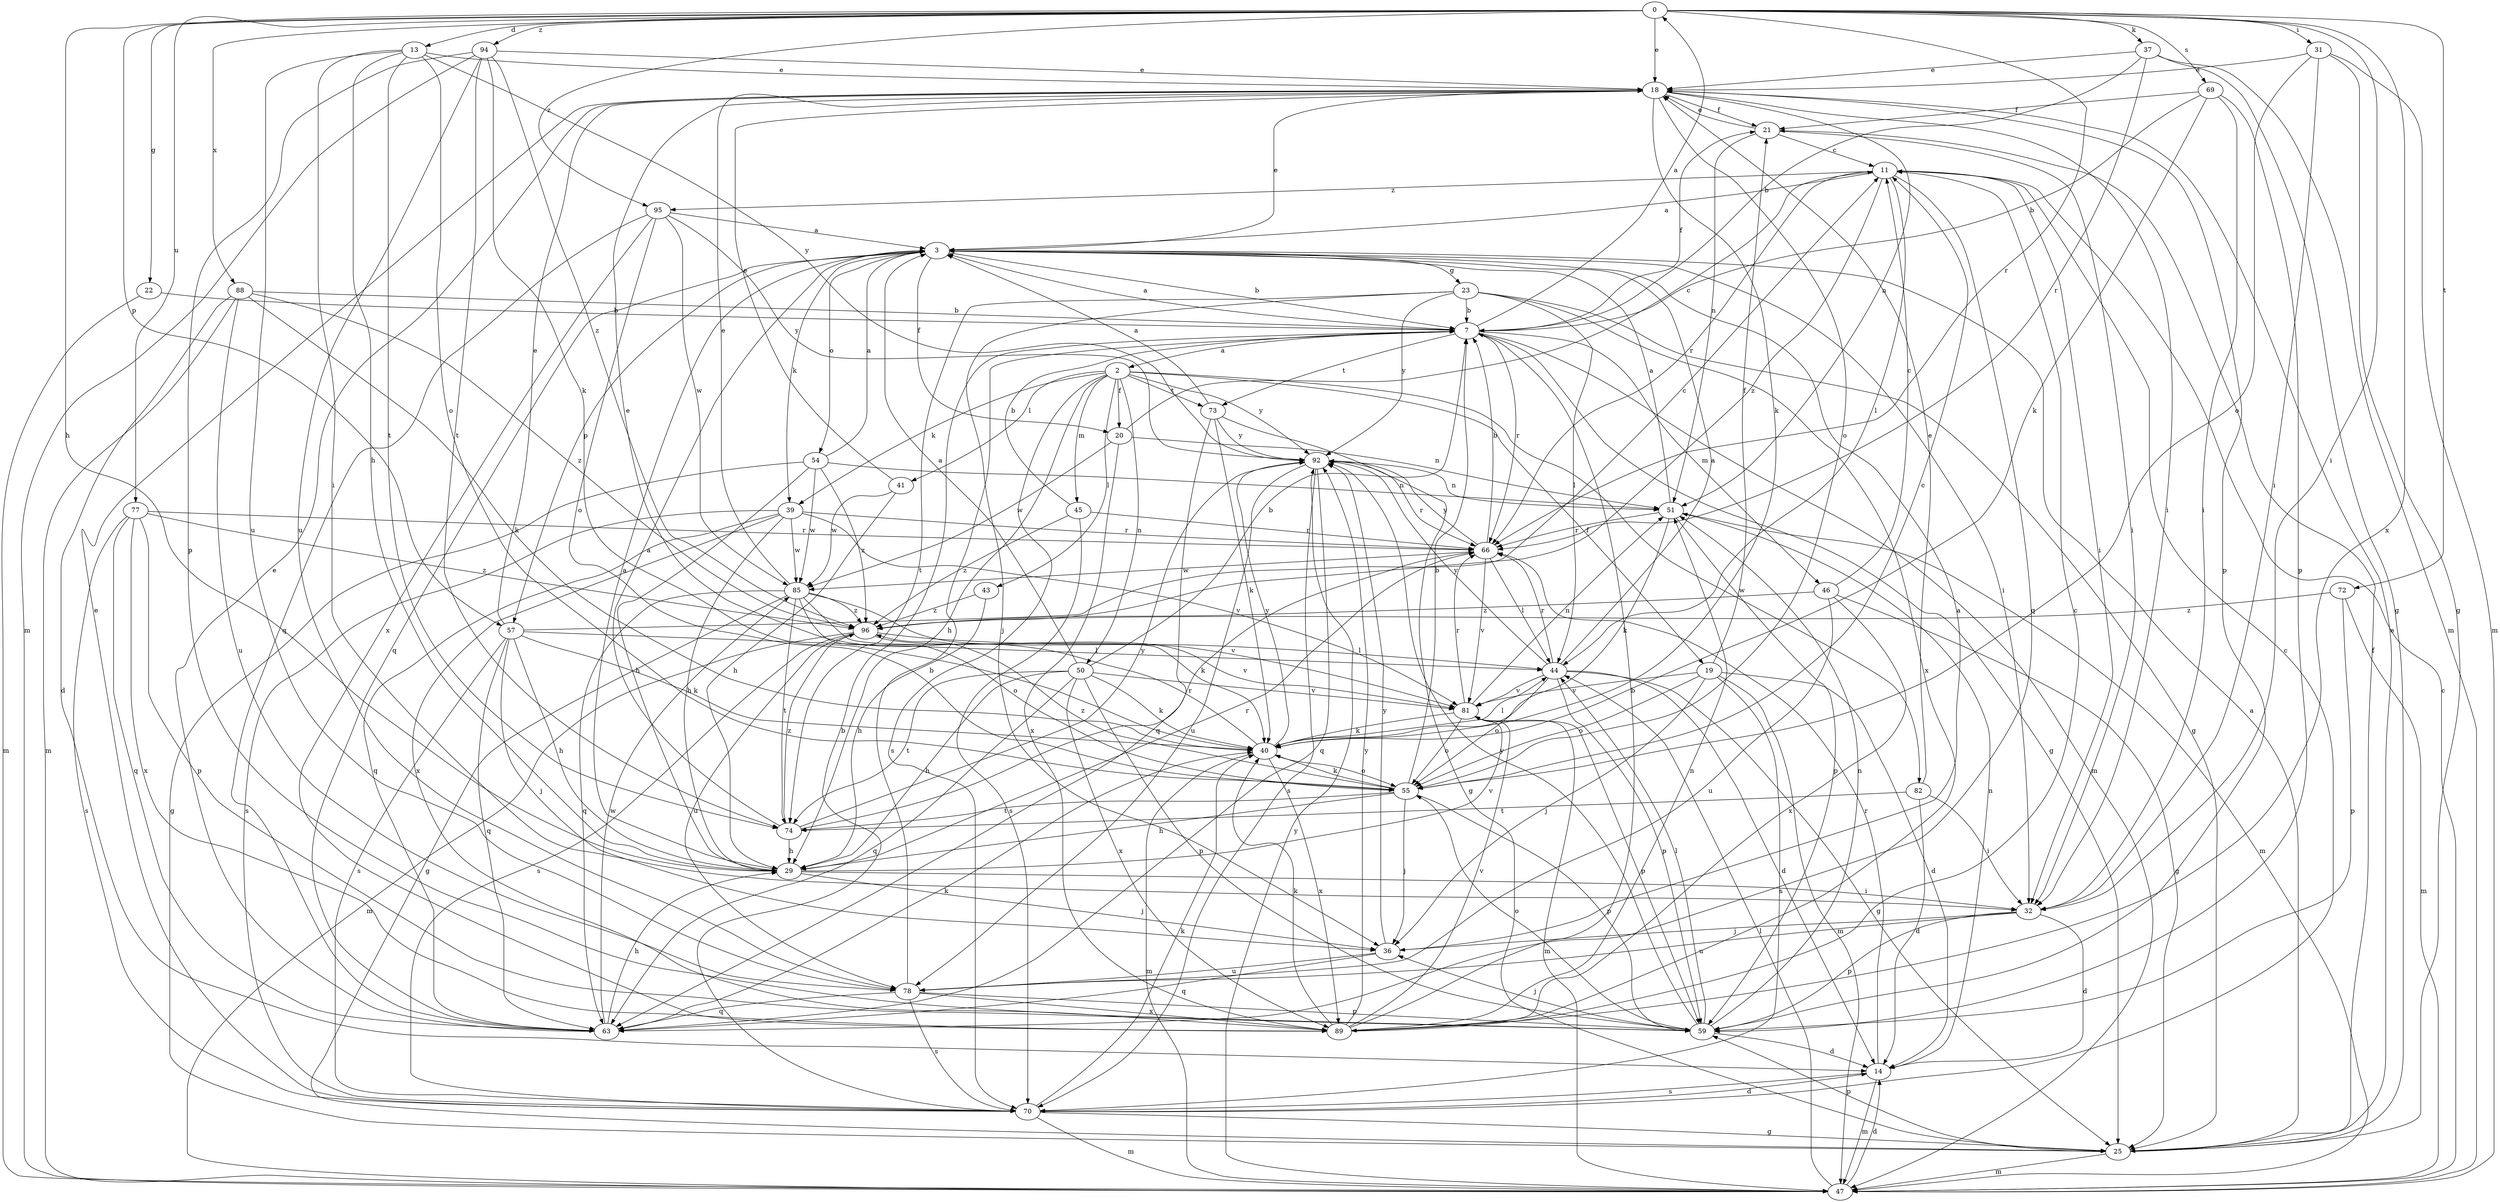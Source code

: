 strict digraph  {
0;
2;
3;
7;
11;
13;
14;
18;
19;
20;
21;
22;
23;
25;
29;
31;
32;
36;
37;
39;
40;
41;
43;
44;
45;
46;
47;
50;
51;
54;
55;
57;
59;
63;
66;
69;
70;
72;
73;
74;
77;
78;
81;
82;
85;
88;
89;
92;
94;
95;
96;
0 -> 13  [label=d];
0 -> 18  [label=e];
0 -> 22  [label=g];
0 -> 29  [label=h];
0 -> 31  [label=i];
0 -> 32  [label=i];
0 -> 37  [label=k];
0 -> 57  [label=p];
0 -> 66  [label=r];
0 -> 69  [label=s];
0 -> 72  [label=t];
0 -> 77  [label=u];
0 -> 88  [label=x];
0 -> 89  [label=x];
0 -> 94  [label=z];
0 -> 95  [label=z];
2 -> 19  [label=f];
2 -> 20  [label=f];
2 -> 29  [label=h];
2 -> 39  [label=k];
2 -> 41  [label=l];
2 -> 43  [label=l];
2 -> 45  [label=m];
2 -> 50  [label=n];
2 -> 70  [label=s];
2 -> 73  [label=t];
2 -> 82  [label=w];
2 -> 92  [label=y];
3 -> 7  [label=b];
3 -> 18  [label=e];
3 -> 20  [label=f];
3 -> 23  [label=g];
3 -> 32  [label=i];
3 -> 39  [label=k];
3 -> 54  [label=o];
3 -> 57  [label=p];
3 -> 63  [label=q];
7 -> 0  [label=a];
7 -> 2  [label=a];
7 -> 3  [label=a];
7 -> 21  [label=f];
7 -> 25  [label=g];
7 -> 46  [label=m];
7 -> 47  [label=m];
7 -> 66  [label=r];
7 -> 73  [label=t];
11 -> 3  [label=a];
11 -> 32  [label=i];
11 -> 44  [label=l];
11 -> 63  [label=q];
11 -> 66  [label=r];
11 -> 95  [label=z];
11 -> 96  [label=z];
13 -> 18  [label=e];
13 -> 29  [label=h];
13 -> 32  [label=i];
13 -> 55  [label=o];
13 -> 74  [label=t];
13 -> 78  [label=u];
13 -> 92  [label=y];
14 -> 47  [label=m];
14 -> 51  [label=n];
14 -> 66  [label=r];
14 -> 70  [label=s];
18 -> 21  [label=f];
18 -> 32  [label=i];
18 -> 40  [label=k];
18 -> 51  [label=n];
18 -> 55  [label=o];
18 -> 59  [label=p];
19 -> 14  [label=d];
19 -> 21  [label=f];
19 -> 36  [label=j];
19 -> 47  [label=m];
19 -> 55  [label=o];
19 -> 70  [label=s];
19 -> 81  [label=v];
20 -> 11  [label=c];
20 -> 51  [label=n];
20 -> 85  [label=w];
20 -> 89  [label=x];
21 -> 11  [label=c];
21 -> 18  [label=e];
21 -> 32  [label=i];
21 -> 51  [label=n];
22 -> 7  [label=b];
22 -> 47  [label=m];
23 -> 7  [label=b];
23 -> 25  [label=g];
23 -> 36  [label=j];
23 -> 44  [label=l];
23 -> 74  [label=t];
23 -> 89  [label=x];
23 -> 92  [label=y];
25 -> 3  [label=a];
25 -> 18  [label=e];
25 -> 21  [label=f];
25 -> 47  [label=m];
25 -> 59  [label=p];
29 -> 3  [label=a];
29 -> 32  [label=i];
29 -> 36  [label=j];
29 -> 66  [label=r];
29 -> 81  [label=v];
31 -> 18  [label=e];
31 -> 25  [label=g];
31 -> 32  [label=i];
31 -> 47  [label=m];
31 -> 55  [label=o];
32 -> 14  [label=d];
32 -> 36  [label=j];
32 -> 59  [label=p];
32 -> 78  [label=u];
36 -> 3  [label=a];
36 -> 63  [label=q];
36 -> 78  [label=u];
36 -> 92  [label=y];
37 -> 7  [label=b];
37 -> 18  [label=e];
37 -> 25  [label=g];
37 -> 47  [label=m];
37 -> 66  [label=r];
39 -> 29  [label=h];
39 -> 63  [label=q];
39 -> 66  [label=r];
39 -> 70  [label=s];
39 -> 81  [label=v];
39 -> 85  [label=w];
39 -> 89  [label=x];
40 -> 18  [label=e];
40 -> 44  [label=l];
40 -> 47  [label=m];
40 -> 55  [label=o];
40 -> 89  [label=x];
40 -> 92  [label=y];
41 -> 18  [label=e];
41 -> 29  [label=h];
41 -> 85  [label=w];
43 -> 29  [label=h];
43 -> 96  [label=z];
44 -> 3  [label=a];
44 -> 14  [label=d];
44 -> 25  [label=g];
44 -> 55  [label=o];
44 -> 59  [label=p];
44 -> 66  [label=r];
44 -> 81  [label=v];
44 -> 92  [label=y];
45 -> 7  [label=b];
45 -> 66  [label=r];
45 -> 70  [label=s];
45 -> 96  [label=z];
46 -> 11  [label=c];
46 -> 25  [label=g];
46 -> 78  [label=u];
46 -> 89  [label=x];
46 -> 96  [label=z];
47 -> 11  [label=c];
47 -> 14  [label=d];
47 -> 44  [label=l];
47 -> 92  [label=y];
50 -> 3  [label=a];
50 -> 7  [label=b];
50 -> 29  [label=h];
50 -> 40  [label=k];
50 -> 59  [label=p];
50 -> 63  [label=q];
50 -> 74  [label=t];
50 -> 81  [label=v];
50 -> 89  [label=x];
51 -> 3  [label=a];
51 -> 40  [label=k];
51 -> 47  [label=m];
51 -> 59  [label=p];
51 -> 66  [label=r];
54 -> 3  [label=a];
54 -> 25  [label=g];
54 -> 29  [label=h];
54 -> 51  [label=n];
54 -> 85  [label=w];
54 -> 96  [label=z];
55 -> 7  [label=b];
55 -> 11  [label=c];
55 -> 29  [label=h];
55 -> 36  [label=j];
55 -> 40  [label=k];
55 -> 59  [label=p];
55 -> 74  [label=t];
55 -> 96  [label=z];
57 -> 11  [label=c];
57 -> 18  [label=e];
57 -> 29  [label=h];
57 -> 36  [label=j];
57 -> 40  [label=k];
57 -> 44  [label=l];
57 -> 63  [label=q];
57 -> 70  [label=s];
59 -> 14  [label=d];
59 -> 36  [label=j];
59 -> 44  [label=l];
59 -> 51  [label=n];
59 -> 55  [label=o];
59 -> 92  [label=y];
63 -> 18  [label=e];
63 -> 29  [label=h];
63 -> 40  [label=k];
63 -> 85  [label=w];
66 -> 7  [label=b];
66 -> 44  [label=l];
66 -> 81  [label=v];
66 -> 85  [label=w];
66 -> 92  [label=y];
69 -> 7  [label=b];
69 -> 21  [label=f];
69 -> 32  [label=i];
69 -> 40  [label=k];
69 -> 59  [label=p];
70 -> 7  [label=b];
70 -> 11  [label=c];
70 -> 14  [label=d];
70 -> 18  [label=e];
70 -> 25  [label=g];
70 -> 40  [label=k];
70 -> 47  [label=m];
72 -> 47  [label=m];
72 -> 59  [label=p];
72 -> 96  [label=z];
73 -> 3  [label=a];
73 -> 25  [label=g];
73 -> 40  [label=k];
73 -> 63  [label=q];
73 -> 92  [label=y];
74 -> 3  [label=a];
74 -> 29  [label=h];
74 -> 66  [label=r];
74 -> 92  [label=y];
74 -> 96  [label=z];
77 -> 59  [label=p];
77 -> 63  [label=q];
77 -> 66  [label=r];
77 -> 70  [label=s];
77 -> 89  [label=x];
77 -> 96  [label=z];
78 -> 7  [label=b];
78 -> 59  [label=p];
78 -> 63  [label=q];
78 -> 70  [label=s];
78 -> 89  [label=x];
81 -> 40  [label=k];
81 -> 47  [label=m];
81 -> 51  [label=n];
81 -> 55  [label=o];
81 -> 59  [label=p];
81 -> 66  [label=r];
82 -> 14  [label=d];
82 -> 18  [label=e];
82 -> 32  [label=i];
82 -> 74  [label=t];
85 -> 18  [label=e];
85 -> 25  [label=g];
85 -> 40  [label=k];
85 -> 55  [label=o];
85 -> 63  [label=q];
85 -> 74  [label=t];
85 -> 81  [label=v];
85 -> 96  [label=z];
88 -> 7  [label=b];
88 -> 14  [label=d];
88 -> 40  [label=k];
88 -> 47  [label=m];
88 -> 78  [label=u];
88 -> 96  [label=z];
89 -> 7  [label=b];
89 -> 11  [label=c];
89 -> 40  [label=k];
89 -> 51  [label=n];
89 -> 81  [label=v];
89 -> 92  [label=y];
92 -> 51  [label=n];
92 -> 63  [label=q];
92 -> 66  [label=r];
92 -> 70  [label=s];
92 -> 78  [label=u];
94 -> 18  [label=e];
94 -> 40  [label=k];
94 -> 47  [label=m];
94 -> 59  [label=p];
94 -> 74  [label=t];
94 -> 78  [label=u];
94 -> 96  [label=z];
95 -> 3  [label=a];
95 -> 55  [label=o];
95 -> 63  [label=q];
95 -> 85  [label=w];
95 -> 89  [label=x];
95 -> 92  [label=y];
96 -> 44  [label=l];
96 -> 47  [label=m];
96 -> 70  [label=s];
96 -> 78  [label=u];
96 -> 81  [label=v];
}
